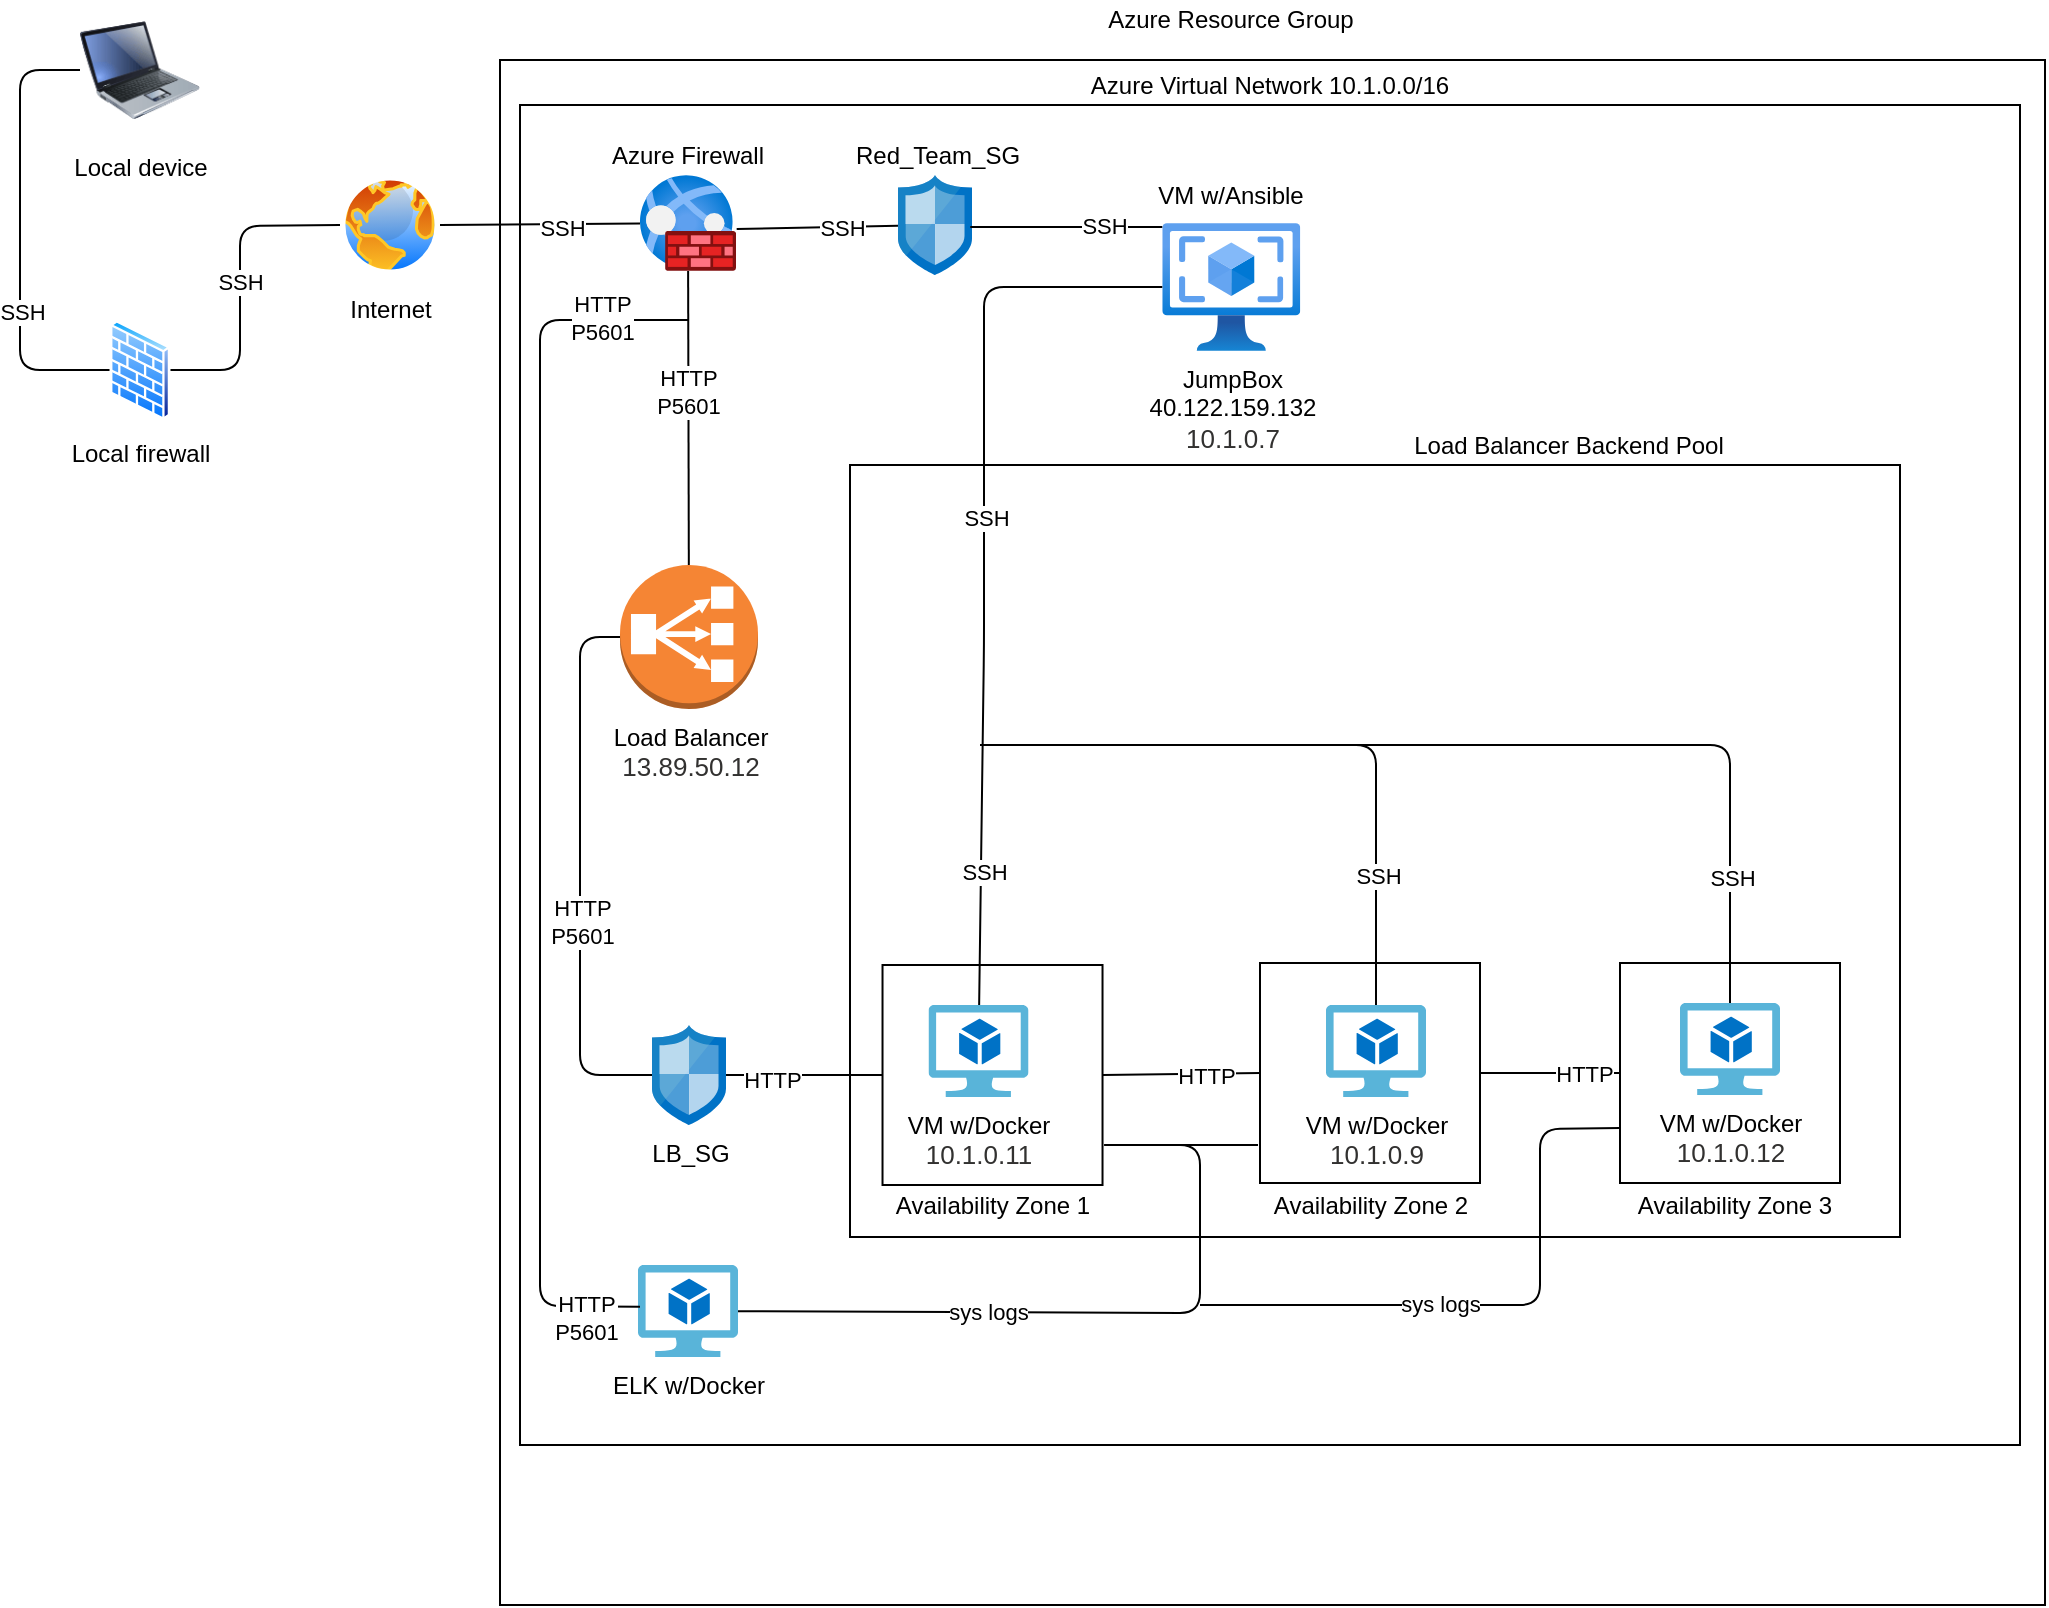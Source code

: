 <mxfile version="15.2.7" type="device"><diagram id="Yq3wPwDiQ90TXLGgBRoW" name="Page-1"><mxGraphModel dx="782" dy="468" grid="1" gridSize="10" guides="1" tooltips="1" connect="1" arrows="1" fold="1" page="1" pageScale="1" pageWidth="850" pageHeight="1100" math="0" shadow="0"><root><mxCell id="0"/><mxCell id="1" parent="0"/><mxCell id="iiBKaCZ-Gl64cficJJTz-47" value="" style="whiteSpace=wrap;html=1;aspect=fixed;fillColor=none;perimeterSpacing=5;" parent="1" vertex="1"><mxGeometry x="250" y="60" width="772.5" height="772.5" as="geometry"/></mxCell><mxCell id="BKiEpRTZMuIrOyjhGvkj-30" value="" style="rounded=0;whiteSpace=wrap;html=1;fillColor=none;" parent="1" vertex="1"><mxGeometry x="260" y="82.5" width="750" height="670" as="geometry"/></mxCell><mxCell id="iiBKaCZ-Gl64cficJJTz-1" value="" style="rounded=0;whiteSpace=wrap;html=1;fillColor=none;" parent="1" vertex="1"><mxGeometry x="425" y="262.5" width="525" height="386" as="geometry"/></mxCell><mxCell id="iiBKaCZ-Gl64cficJJTz-6" value="" style="whiteSpace=wrap;html=1;aspect=fixed;fillColor=none;" parent="1" vertex="1"><mxGeometry x="810" y="511.5" width="110" height="110" as="geometry"/></mxCell><mxCell id="iiBKaCZ-Gl64cficJJTz-4" value="" style="whiteSpace=wrap;html=1;aspect=fixed;fillColor=none;" parent="1" vertex="1"><mxGeometry x="630" y="511.5" width="110" height="110" as="geometry"/></mxCell><mxCell id="iiBKaCZ-Gl64cficJJTz-2" value="" style="whiteSpace=wrap;html=1;aspect=fixed;fillColor=none;" parent="1" vertex="1"><mxGeometry x="441.26" y="512.5" width="110" height="110" as="geometry"/></mxCell><mxCell id="BKiEpRTZMuIrOyjhGvkj-2" value="Local device" style="image;html=1;image=img/lib/clip_art/computers/Laptop_128x128.png" parent="1" vertex="1"><mxGeometry x="40" y="30" width="60" height="70" as="geometry"/></mxCell><mxCell id="BKiEpRTZMuIrOyjhGvkj-3" value="Local firewall&lt;br&gt;" style="aspect=fixed;perimeter=ellipsePerimeter;html=1;align=center;shadow=0;dashed=0;spacingTop=3;image;image=img/lib/active_directory/firewall.svg;" parent="1" vertex="1"><mxGeometry x="54.75" y="190" width="30.5" height="50" as="geometry"/></mxCell><mxCell id="BKiEpRTZMuIrOyjhGvkj-4" value="Internet&lt;br&gt;" style="aspect=fixed;perimeter=ellipsePerimeter;html=1;align=center;shadow=0;dashed=0;spacingTop=3;image;image=img/lib/active_directory/internet_globe.svg;" parent="1" vertex="1"><mxGeometry x="170" y="117.5" width="50" height="50" as="geometry"/></mxCell><mxCell id="BKiEpRTZMuIrOyjhGvkj-6" value="" style="aspect=fixed;html=1;points=[];align=center;image;fontSize=12;image=img/lib/azure2/networking/Web_Application_Firewall_Policies_WAF.svg;" parent="1" vertex="1"><mxGeometry x="320" y="117.5" width="48" height="48" as="geometry"/></mxCell><mxCell id="BKiEpRTZMuIrOyjhGvkj-7" value="" style="aspect=fixed;html=1;points=[];align=center;image;fontSize=12;image=img/lib/mscae/Network_Security_Groups_Classic.svg;" parent="1" vertex="1"><mxGeometry x="449" y="117.5" width="37" height="50" as="geometry"/></mxCell><mxCell id="BKiEpRTZMuIrOyjhGvkj-8" value="JumpBox&lt;br&gt;40.122.159.132&lt;br&gt;&lt;span style=&quot;color: rgb(50 , 49 , 48) ; font-family: &amp;#34;az_ea_font&amp;#34; , &amp;#34;segoe ui&amp;#34; , &amp;#34;az_font&amp;#34; , , , &amp;#34;blinkmacsystemfont&amp;#34; , &amp;#34;roboto&amp;#34; , &amp;#34;oxygen&amp;#34; , &amp;#34;ubuntu&amp;#34; , &amp;#34;cantarell&amp;#34; , &amp;#34;open sans&amp;#34; , &amp;#34;helvetica neue&amp;#34; , sans-serif ; font-size: 13px&quot;&gt;10.1.0.7&lt;/span&gt;" style="aspect=fixed;html=1;points=[];align=center;image;fontSize=12;image=img/lib/azure2/compute/VM_Images_Classic.svg;" parent="1" vertex="1"><mxGeometry x="581.14" y="141.5" width="69" height="64" as="geometry"/></mxCell><mxCell id="BKiEpRTZMuIrOyjhGvkj-9" value="Load Balancer&lt;br&gt;&lt;span style=&quot;color: rgb(50 , 49 , 48) ; font-family: &amp;#34;az_ea_font&amp;#34; , &amp;#34;segoe ui&amp;#34; , &amp;#34;az_font&amp;#34; , , , &amp;#34;blinkmacsystemfont&amp;#34; , &amp;#34;roboto&amp;#34; , &amp;#34;oxygen&amp;#34; , &amp;#34;ubuntu&amp;#34; , &amp;#34;cantarell&amp;#34; , &amp;#34;open sans&amp;#34; , &amp;#34;helvetica neue&amp;#34; , sans-serif ; font-size: 13px ; text-align: left ; background-color: rgb(255 , 255 , 255)&quot;&gt;13.89.50.12&lt;/span&gt;" style="outlineConnect=0;dashed=0;verticalLabelPosition=bottom;verticalAlign=top;align=center;html=1;shape=mxgraph.aws3.classic_load_balancer;fillColor=#F58534;gradientColor=none;" parent="1" vertex="1"><mxGeometry x="310" y="312.5" width="69" height="72" as="geometry"/></mxCell><mxCell id="BKiEpRTZMuIrOyjhGvkj-11" value="VM w/Docker&lt;br&gt;&lt;span style=&quot;color: rgb(50 , 49 , 48) ; font-family: &amp;#34;az_ea_font&amp;#34; , &amp;#34;segoe ui&amp;#34; , &amp;#34;az_font&amp;#34; , , , &amp;#34;blinkmacsystemfont&amp;#34; , &amp;#34;roboto&amp;#34; , &amp;#34;oxygen&amp;#34; , &amp;#34;ubuntu&amp;#34; , &amp;#34;cantarell&amp;#34; , &amp;#34;open sans&amp;#34; , &amp;#34;helvetica neue&amp;#34; , sans-serif ; font-size: 13px&quot;&gt;10.1.0.11&lt;/span&gt;" style="aspect=fixed;html=1;points=[];align=center;image;fontSize=12;image=img/lib/mscae/Virtual_Machine_2.svg;" parent="1" vertex="1"><mxGeometry x="464.26" y="532.5" width="50" height="46" as="geometry"/></mxCell><mxCell id="BKiEpRTZMuIrOyjhGvkj-12" value="VM w/Docker&lt;br&gt;&lt;span style=&quot;color: rgb(50 , 49 , 48) ; font-family: &amp;#34;az_ea_font&amp;#34; , &amp;#34;segoe ui&amp;#34; , &amp;#34;az_font&amp;#34; , , , &amp;#34;blinkmacsystemfont&amp;#34; , &amp;#34;roboto&amp;#34; , &amp;#34;oxygen&amp;#34; , &amp;#34;ubuntu&amp;#34; , &amp;#34;cantarell&amp;#34; , &amp;#34;open sans&amp;#34; , &amp;#34;helvetica neue&amp;#34; , sans-serif ; font-size: 13px&quot;&gt;10.1.0.9&lt;/span&gt;" style="aspect=fixed;html=1;points=[];align=center;image;fontSize=12;image=img/lib/mscae/Virtual_Machine_2.svg;" parent="1" vertex="1"><mxGeometry x="663" y="532.5" width="50" height="46" as="geometry"/></mxCell><mxCell id="BKiEpRTZMuIrOyjhGvkj-13" value="VM w/Docker&lt;br&gt;&lt;span style=&quot;color: rgb(50 , 49 , 48) ; font-family: &amp;#34;az_ea_font&amp;#34; , &amp;#34;segoe ui&amp;#34; , &amp;#34;az_font&amp;#34; , , , &amp;#34;blinkmacsystemfont&amp;#34; , &amp;#34;roboto&amp;#34; , &amp;#34;oxygen&amp;#34; , &amp;#34;ubuntu&amp;#34; , &amp;#34;cantarell&amp;#34; , &amp;#34;open sans&amp;#34; , &amp;#34;helvetica neue&amp;#34; , sans-serif ; font-size: 13px&quot;&gt;10.1.0.12&lt;/span&gt;" style="aspect=fixed;html=1;points=[];align=center;image;fontSize=12;image=img/lib/mscae/Virtual_Machine_2.svg;" parent="1" vertex="1"><mxGeometry x="840" y="531.5" width="50" height="46" as="geometry"/></mxCell><mxCell id="BKiEpRTZMuIrOyjhGvkj-15" value="" style="endArrow=none;html=1;exitX=0;exitY=0.5;exitDx=0;exitDy=0;entryX=0;entryY=0.5;entryDx=0;entryDy=0;" parent="1" source="BKiEpRTZMuIrOyjhGvkj-2" target="BKiEpRTZMuIrOyjhGvkj-3" edge="1"><mxGeometry width="50" height="50" relative="1" as="geometry"><mxPoint x="60" y="310" as="sourcePoint"/><mxPoint x="110" y="260" as="targetPoint"/><Array as="points"><mxPoint x="10" y="65"/><mxPoint x="10" y="150"/><mxPoint x="10" y="215"/></Array></mxGeometry></mxCell><mxCell id="BKiEpRTZMuIrOyjhGvkj-28" value="SSH" style="edgeLabel;html=1;align=center;verticalAlign=middle;resizable=0;points=[];" parent="BKiEpRTZMuIrOyjhGvkj-15" vertex="1" connectable="0"><mxGeometry x="0.344" y="1" relative="1" as="geometry"><mxPoint as="offset"/></mxGeometry></mxCell><mxCell id="BKiEpRTZMuIrOyjhGvkj-16" value="SSH" style="endArrow=none;html=1;exitX=1;exitY=0.5;exitDx=0;exitDy=0;entryX=0;entryY=0.5;entryDx=0;entryDy=0;" parent="1" source="BKiEpRTZMuIrOyjhGvkj-3" target="BKiEpRTZMuIrOyjhGvkj-4" edge="1"><mxGeometry width="50" height="50" relative="1" as="geometry"><mxPoint x="230" y="270" as="sourcePoint"/><mxPoint x="280" y="220" as="targetPoint"/><Array as="points"><mxPoint x="120" y="215"/><mxPoint x="120" y="143"/></Array></mxGeometry></mxCell><mxCell id="BKiEpRTZMuIrOyjhGvkj-17" value="" style="endArrow=none;html=1;exitX=1;exitY=0.5;exitDx=0;exitDy=0;" parent="1" source="BKiEpRTZMuIrOyjhGvkj-4" target="BKiEpRTZMuIrOyjhGvkj-6" edge="1"><mxGeometry width="50" height="50" relative="1" as="geometry"><mxPoint x="270" y="200" as="sourcePoint"/><mxPoint x="320" y="150" as="targetPoint"/></mxGeometry></mxCell><mxCell id="iiBKaCZ-Gl64cficJJTz-48" value="SSH&lt;br&gt;" style="edgeLabel;html=1;align=center;verticalAlign=middle;resizable=0;points=[];" parent="BKiEpRTZMuIrOyjhGvkj-17" vertex="1" connectable="0"><mxGeometry x="0.22" y="-2" relative="1" as="geometry"><mxPoint as="offset"/></mxGeometry></mxCell><mxCell id="BKiEpRTZMuIrOyjhGvkj-18" value="" style="endArrow=none;html=1;exitX=1.007;exitY=0.563;exitDx=0;exitDy=0;exitPerimeter=0;" parent="1" source="BKiEpRTZMuIrOyjhGvkj-6" target="BKiEpRTZMuIrOyjhGvkj-7" edge="1"><mxGeometry width="50" height="50" relative="1" as="geometry"><mxPoint x="140" y="352.5" as="sourcePoint"/><mxPoint x="190" y="302.5" as="targetPoint"/></mxGeometry></mxCell><mxCell id="iiBKaCZ-Gl64cficJJTz-27" value="SSH" style="edgeLabel;html=1;align=center;verticalAlign=middle;resizable=0;points=[];" parent="BKiEpRTZMuIrOyjhGvkj-18" vertex="1" connectable="0"><mxGeometry x="0.306" relative="1" as="geometry"><mxPoint as="offset"/></mxGeometry></mxCell><mxCell id="BKiEpRTZMuIrOyjhGvkj-32" value="Azure Virtual Network 10.1.0.0/16" style="text;html=1;strokeColor=none;fillColor=none;align=center;verticalAlign=middle;whiteSpace=wrap;rounded=0;" parent="1" vertex="1"><mxGeometry x="540" y="62.5" width="190" height="20" as="geometry"/></mxCell><mxCell id="BKiEpRTZMuIrOyjhGvkj-34" value="Azure Resource Group" style="text;html=1;strokeColor=none;fillColor=none;align=center;verticalAlign=middle;whiteSpace=wrap;rounded=0;" parent="1" vertex="1"><mxGeometry x="534.14" y="30" width="163" height="20" as="geometry"/></mxCell><mxCell id="BKiEpRTZMuIrOyjhGvkj-50" value="" style="endArrow=none;html=1;exitX=0.977;exitY=0.52;exitDx=0;exitDy=0;exitPerimeter=0;entryX=0;entryY=0.031;entryDx=0;entryDy=0;entryPerimeter=0;" parent="1" source="BKiEpRTZMuIrOyjhGvkj-7" target="BKiEpRTZMuIrOyjhGvkj-8" edge="1"><mxGeometry width="50" height="50" relative="1" as="geometry"><mxPoint x="460" y="292.5" as="sourcePoint"/><mxPoint x="510" y="242.5" as="targetPoint"/></mxGeometry></mxCell><mxCell id="BKiEpRTZMuIrOyjhGvkj-52" value="SSH" style="edgeLabel;html=1;align=center;verticalAlign=middle;resizable=0;points=[];" parent="BKiEpRTZMuIrOyjhGvkj-50" vertex="1" connectable="0"><mxGeometry x="0.389" y="1" relative="1" as="geometry"><mxPoint as="offset"/></mxGeometry></mxCell><mxCell id="s0dyV1HgyNsLP4QlVdIP-5" value="VM w/Ansible" style="text;html=1;strokeColor=none;fillColor=none;align=center;verticalAlign=middle;whiteSpace=wrap;rounded=0;" parent="1" vertex="1"><mxGeometry x="576.39" y="117.5" width="78.5" height="20" as="geometry"/></mxCell><mxCell id="s0dyV1HgyNsLP4QlVdIP-7" value="Load Balancer Backend Pool" style="text;html=1;strokeColor=none;fillColor=none;align=center;verticalAlign=middle;whiteSpace=wrap;rounded=0;shadow=0;glass=0;sketch=0;opacity=20;" parent="1" vertex="1"><mxGeometry x="700" y="242.5" width="169" height="20" as="geometry"/></mxCell><mxCell id="iiBKaCZ-Gl64cficJJTz-3" value="Availability Zone 1" style="text;html=1;strokeColor=none;fillColor=none;align=center;verticalAlign=middle;whiteSpace=wrap;rounded=0;" parent="1" vertex="1"><mxGeometry x="418.76" y="622.5" width="155" height="20" as="geometry"/></mxCell><mxCell id="iiBKaCZ-Gl64cficJJTz-5" value="Availability Zone 2" style="text;html=1;strokeColor=none;fillColor=none;align=center;verticalAlign=middle;whiteSpace=wrap;rounded=0;" parent="1" vertex="1"><mxGeometry x="630.75" y="622.5" width="109.25" height="20" as="geometry"/></mxCell><mxCell id="iiBKaCZ-Gl64cficJJTz-7" value="Availability Zone 3" style="text;html=1;strokeColor=none;fillColor=none;align=center;verticalAlign=middle;whiteSpace=wrap;rounded=0;" parent="1" vertex="1"><mxGeometry x="810" y="622.5" width="115" height="20" as="geometry"/></mxCell><mxCell id="iiBKaCZ-Gl64cficJJTz-10" style="edgeStyle=orthogonalEdgeStyle;rounded=0;orthogonalLoop=1;jettySize=auto;html=1;exitX=0.5;exitY=1;exitDx=0;exitDy=0;" parent="1" source="iiBKaCZ-Gl64cficJJTz-6" target="iiBKaCZ-Gl64cficJJTz-6" edge="1"><mxGeometry relative="1" as="geometry"/></mxCell><mxCell id="iiBKaCZ-Gl64cficJJTz-12" value="" style="endArrow=none;html=1;" parent="1" source="BKiEpRTZMuIrOyjhGvkj-11" target="BKiEpRTZMuIrOyjhGvkj-8" edge="1"><mxGeometry width="50" height="50" relative="1" as="geometry"><mxPoint x="471.26" y="252.5" as="sourcePoint"/><mxPoint x="521.26" y="202.5" as="targetPoint"/><Array as="points"><mxPoint x="492" y="352.5"/><mxPoint x="492" y="173.5"/></Array></mxGeometry></mxCell><mxCell id="iiBKaCZ-Gl64cficJJTz-16" value="SSH" style="edgeLabel;html=1;align=center;verticalAlign=middle;resizable=0;points=[];" parent="iiBKaCZ-Gl64cficJJTz-12" vertex="1" connectable="0"><mxGeometry x="0.087" y="-1" relative="1" as="geometry"><mxPoint as="offset"/></mxGeometry></mxCell><mxCell id="iiBKaCZ-Gl64cficJJTz-17" value="SSH" style="edgeLabel;html=1;align=center;verticalAlign=middle;resizable=0;points=[];" parent="iiBKaCZ-Gl64cficJJTz-12" vertex="1" connectable="0"><mxGeometry x="-0.7" y="-1" relative="1" as="geometry"><mxPoint as="offset"/></mxGeometry></mxCell><mxCell id="iiBKaCZ-Gl64cficJJTz-13" value="" style="endArrow=none;html=1;" parent="1" target="BKiEpRTZMuIrOyjhGvkj-12" edge="1"><mxGeometry width="50" height="50" relative="1" as="geometry"><mxPoint x="490" y="402.5" as="sourcePoint"/><mxPoint x="581.14" y="372.5" as="targetPoint"/><Array as="points"><mxPoint x="688" y="402.5"/></Array></mxGeometry></mxCell><mxCell id="iiBKaCZ-Gl64cficJJTz-18" value="SSH" style="edgeLabel;html=1;align=center;verticalAlign=middle;resizable=0;points=[];" parent="iiBKaCZ-Gl64cficJJTz-13" vertex="1" connectable="0"><mxGeometry x="0.604" y="1" relative="1" as="geometry"><mxPoint as="offset"/></mxGeometry></mxCell><mxCell id="iiBKaCZ-Gl64cficJJTz-15" value="" style="endArrow=none;html=1;" parent="1" target="BKiEpRTZMuIrOyjhGvkj-13" edge="1"><mxGeometry width="50" height="50" relative="1" as="geometry"><mxPoint x="620" y="402.5" as="sourcePoint"/><mxPoint x="726" y="372.5" as="targetPoint"/><Array as="points"><mxPoint x="865" y="402.5"/></Array></mxGeometry></mxCell><mxCell id="iiBKaCZ-Gl64cficJJTz-19" value="SSH" style="edgeLabel;html=1;align=center;verticalAlign=middle;resizable=0;points=[];" parent="iiBKaCZ-Gl64cficJJTz-15" vertex="1" connectable="0"><mxGeometry x="0.667" y="1" relative="1" as="geometry"><mxPoint as="offset"/></mxGeometry></mxCell><mxCell id="iiBKaCZ-Gl64cficJJTz-20" value="LB_SG&lt;br&gt;" style="aspect=fixed;html=1;points=[];align=center;image;fontSize=12;image=img/lib/mscae/Network_Security_Groups_Classic.svg;" parent="1" vertex="1"><mxGeometry x="326" y="542.5" width="37" height="50" as="geometry"/></mxCell><mxCell id="iiBKaCZ-Gl64cficJJTz-21" value="" style="endArrow=none;html=1;" parent="1" source="BKiEpRTZMuIrOyjhGvkj-9" target="BKiEpRTZMuIrOyjhGvkj-6" edge="1"><mxGeometry width="50" height="50" relative="1" as="geometry"><mxPoint x="310" y="272.5" as="sourcePoint"/><mxPoint x="360" y="222.5" as="targetPoint"/></mxGeometry></mxCell><mxCell id="iiBKaCZ-Gl64cficJJTz-26" value="HTTP&lt;br&gt;P5601" style="edgeLabel;html=1;align=center;verticalAlign=middle;resizable=0;points=[];" parent="iiBKaCZ-Gl64cficJJTz-21" vertex="1" connectable="0"><mxGeometry x="0.184" relative="1" as="geometry"><mxPoint as="offset"/></mxGeometry></mxCell><mxCell id="iiBKaCZ-Gl64cficJJTz-22" value="Azure Firewall" style="text;html=1;strokeColor=none;fillColor=none;align=center;verticalAlign=middle;whiteSpace=wrap;rounded=0;" parent="1" vertex="1"><mxGeometry x="299" y="97.5" width="90" height="20" as="geometry"/></mxCell><mxCell id="iiBKaCZ-Gl64cficJJTz-23" value="Red_Team_SG" style="text;html=1;strokeColor=none;fillColor=none;align=center;verticalAlign=middle;whiteSpace=wrap;rounded=0;" parent="1" vertex="1"><mxGeometry x="449" y="97.5" width="40" height="20" as="geometry"/></mxCell><mxCell id="iiBKaCZ-Gl64cficJJTz-24" value="" style="endArrow=none;html=1;entryX=0;entryY=0.5;entryDx=0;entryDy=0;entryPerimeter=0;" parent="1" source="iiBKaCZ-Gl64cficJJTz-20" target="BKiEpRTZMuIrOyjhGvkj-9" edge="1"><mxGeometry width="50" height="50" relative="1" as="geometry"><mxPoint x="310" y="482.5" as="sourcePoint"/><mxPoint x="360" y="432.5" as="targetPoint"/><Array as="points"><mxPoint x="290" y="567.5"/><mxPoint x="290" y="452.5"/><mxPoint x="290" y="348.5"/></Array></mxGeometry></mxCell><mxCell id="iiBKaCZ-Gl64cficJJTz-25" value="HTTP&lt;br&gt;P5601" style="edgeLabel;html=1;align=center;verticalAlign=middle;resizable=0;points=[];" parent="iiBKaCZ-Gl64cficJJTz-24" vertex="1" connectable="0"><mxGeometry x="-0.18" y="-1" relative="1" as="geometry"><mxPoint as="offset"/></mxGeometry></mxCell><mxCell id="iiBKaCZ-Gl64cficJJTz-29" value="" style="endArrow=none;html=1;entryX=0;entryY=0.5;entryDx=0;entryDy=0;" parent="1" source="iiBKaCZ-Gl64cficJJTz-20" target="iiBKaCZ-Gl64cficJJTz-2" edge="1"><mxGeometry width="50" height="50" relative="1" as="geometry"><mxPoint x="368.76" y="592.5" as="sourcePoint"/><mxPoint x="418.76" y="542.5" as="targetPoint"/></mxGeometry></mxCell><mxCell id="iiBKaCZ-Gl64cficJJTz-49" value="HTTP" style="edgeLabel;html=1;align=center;verticalAlign=middle;resizable=0;points=[];" parent="iiBKaCZ-Gl64cficJJTz-29" vertex="1" connectable="0"><mxGeometry x="-0.412" y="-2" relative="1" as="geometry"><mxPoint as="offset"/></mxGeometry></mxCell><mxCell id="iiBKaCZ-Gl64cficJJTz-36" value="" style="endArrow=none;html=1;exitX=1;exitY=0.5;exitDx=0;exitDy=0;entryX=0;entryY=0.5;entryDx=0;entryDy=0;" parent="1" source="iiBKaCZ-Gl64cficJJTz-2" target="iiBKaCZ-Gl64cficJJTz-4" edge="1"><mxGeometry width="50" height="50" relative="1" as="geometry"><mxPoint x="560" y="592.5" as="sourcePoint"/><mxPoint x="610" y="542.5" as="targetPoint"/></mxGeometry></mxCell><mxCell id="iiBKaCZ-Gl64cficJJTz-38" value="HTTP" style="edgeLabel;html=1;align=center;verticalAlign=middle;resizable=0;points=[];" parent="iiBKaCZ-Gl64cficJJTz-36" vertex="1" connectable="0"><mxGeometry x="0.314" y="-1" relative="1" as="geometry"><mxPoint as="offset"/></mxGeometry></mxCell><mxCell id="iiBKaCZ-Gl64cficJJTz-37" value="" style="endArrow=none;html=1;exitX=1;exitY=0.5;exitDx=0;exitDy=0;entryX=0;entryY=0.5;entryDx=0;entryDy=0;" parent="1" source="iiBKaCZ-Gl64cficJJTz-4" target="iiBKaCZ-Gl64cficJJTz-6" edge="1"><mxGeometry width="50" height="50" relative="1" as="geometry"><mxPoint x="750" y="592.5" as="sourcePoint"/><mxPoint x="800" y="542.5" as="targetPoint"/></mxGeometry></mxCell><mxCell id="iiBKaCZ-Gl64cficJJTz-39" value="HTTP" style="edgeLabel;html=1;align=center;verticalAlign=middle;resizable=0;points=[];" parent="iiBKaCZ-Gl64cficJJTz-37" vertex="1" connectable="0"><mxGeometry x="0.486" relative="1" as="geometry"><mxPoint as="offset"/></mxGeometry></mxCell><mxCell id="iiBKaCZ-Gl64cficJJTz-40" value="ELK w/Docker" style="aspect=fixed;html=1;points=[];align=center;image;fontSize=12;image=img/lib/mscae/Virtual_Machine_2.svg;" parent="1" vertex="1"><mxGeometry x="319" y="662.5" width="50" height="46" as="geometry"/></mxCell><mxCell id="iiBKaCZ-Gl64cficJJTz-41" value="" style="endArrow=none;html=1;entryX=1.007;entryY=0.818;entryDx=0;entryDy=0;entryPerimeter=0;" parent="1" source="iiBKaCZ-Gl64cficJJTz-40" target="iiBKaCZ-Gl64cficJJTz-2" edge="1"><mxGeometry width="50" height="50" relative="1" as="geometry"><mxPoint x="570" y="712.5" as="sourcePoint"/><mxPoint x="620" y="662.5" as="targetPoint"/><Array as="points"><mxPoint x="600" y="686.5"/><mxPoint x="600" y="642.5"/><mxPoint x="600" y="602.5"/></Array></mxGeometry></mxCell><mxCell id="iiBKaCZ-Gl64cficJJTz-44" value="sys logs&lt;br&gt;" style="edgeLabel;html=1;align=center;verticalAlign=middle;resizable=0;points=[];" parent="iiBKaCZ-Gl64cficJJTz-41" vertex="1" connectable="0"><mxGeometry x="-0.311" relative="1" as="geometry"><mxPoint as="offset"/></mxGeometry></mxCell><mxCell id="iiBKaCZ-Gl64cficJJTz-42" value="" style="endArrow=none;html=1;entryX=-0.009;entryY=0.827;entryDx=0;entryDy=0;entryPerimeter=0;" parent="1" target="iiBKaCZ-Gl64cficJJTz-4" edge="1"><mxGeometry width="50" height="50" relative="1" as="geometry"><mxPoint x="590" y="602.5" as="sourcePoint"/><mxPoint x="640" y="592.5" as="targetPoint"/></mxGeometry></mxCell><mxCell id="iiBKaCZ-Gl64cficJJTz-43" value="" style="endArrow=none;html=1;entryX=0;entryY=0.75;entryDx=0;entryDy=0;" parent="1" target="iiBKaCZ-Gl64cficJJTz-6" edge="1"><mxGeometry width="50" height="50" relative="1" as="geometry"><mxPoint x="600" y="682.5" as="sourcePoint"/><mxPoint x="810" y="662.5" as="targetPoint"/><Array as="points"><mxPoint x="770" y="682.5"/><mxPoint x="770" y="594.5"/></Array></mxGeometry></mxCell><mxCell id="iiBKaCZ-Gl64cficJJTz-45" value="sys logs&lt;br&gt;" style="edgeLabel;html=1;align=center;verticalAlign=middle;resizable=0;points=[];" parent="iiBKaCZ-Gl64cficJJTz-43" vertex="1" connectable="0"><mxGeometry x="-0.195" y="1" relative="1" as="geometry"><mxPoint as="offset"/></mxGeometry></mxCell><mxCell id="9WT6uVPkVRuf9FdRxtIA-2" value="" style="endArrow=none;html=1;entryX=0.02;entryY=0.453;entryDx=0;entryDy=0;entryPerimeter=0;" edge="1" parent="1" target="iiBKaCZ-Gl64cficJJTz-40"><mxGeometry width="50" height="50" relative="1" as="geometry"><mxPoint x="344" y="190" as="sourcePoint"/><mxPoint x="320" y="660" as="targetPoint"/><Array as="points"><mxPoint x="300" y="190"/><mxPoint x="270" y="190"/><mxPoint x="270" y="683"/></Array></mxGeometry></mxCell><mxCell id="9WT6uVPkVRuf9FdRxtIA-6" value="HTTP&lt;br&gt;P5601" style="edgeLabel;html=1;align=center;verticalAlign=middle;resizable=0;points=[];" vertex="1" connectable="0" parent="1"><mxGeometry x="354.203" y="235.5" as="geometry"><mxPoint x="-53" y="-47" as="offset"/></mxGeometry></mxCell><mxCell id="9WT6uVPkVRuf9FdRxtIA-7" value="HTTP&lt;br&gt;P5601" style="edgeLabel;html=1;align=center;verticalAlign=middle;resizable=0;points=[];" vertex="1" connectable="0" parent="1"><mxGeometry x="310.003" y="455.5" as="geometry"><mxPoint x="-17" y="233" as="offset"/></mxGeometry></mxCell></root></mxGraphModel></diagram></mxfile>